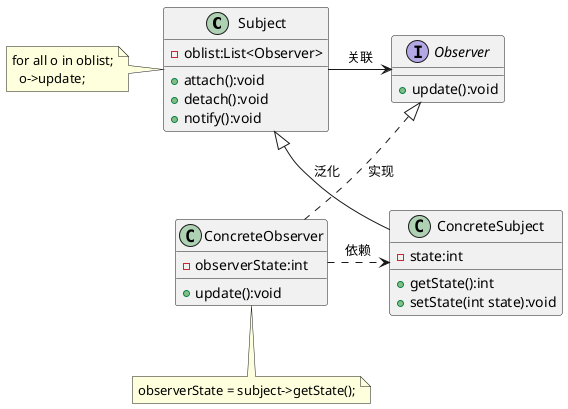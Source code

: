 @startuml

/'被观察者(Subject)：知道它的通知对象，事件发生后会通知所有它知道的对象，提供添加删除观察者的接口。'/
class Subject{
-oblist:List<Observer>
+attach():void
+detach():void
+notify():void
}
note left: for all o in oblist;\n  o->update;

/'具体被观察者(ConcreteSubject)：被观察者具体的实例，存储观察者感兴趣的状态。'/
class ConcreteSubject{
-state:int
+getState():int
+setState(int state):void
}

Subject<|--ConcreteSubject:泛化

/'观察者(Observer)：提供通知后的更新事件'/
interface Observer{
+update():void
}

/'具体观察者(ConcreteObserver)：观察者的具体实现。'/
class ConcreteObserver{
-observerState:int
+update():void
}
note bottom: observerState = subject->getState();

Observer<|..ConcreteObserver:实现

ConcreteSubject <.left. ConcreteObserver:依赖
Subject -right-> Observer:关联

@enduml